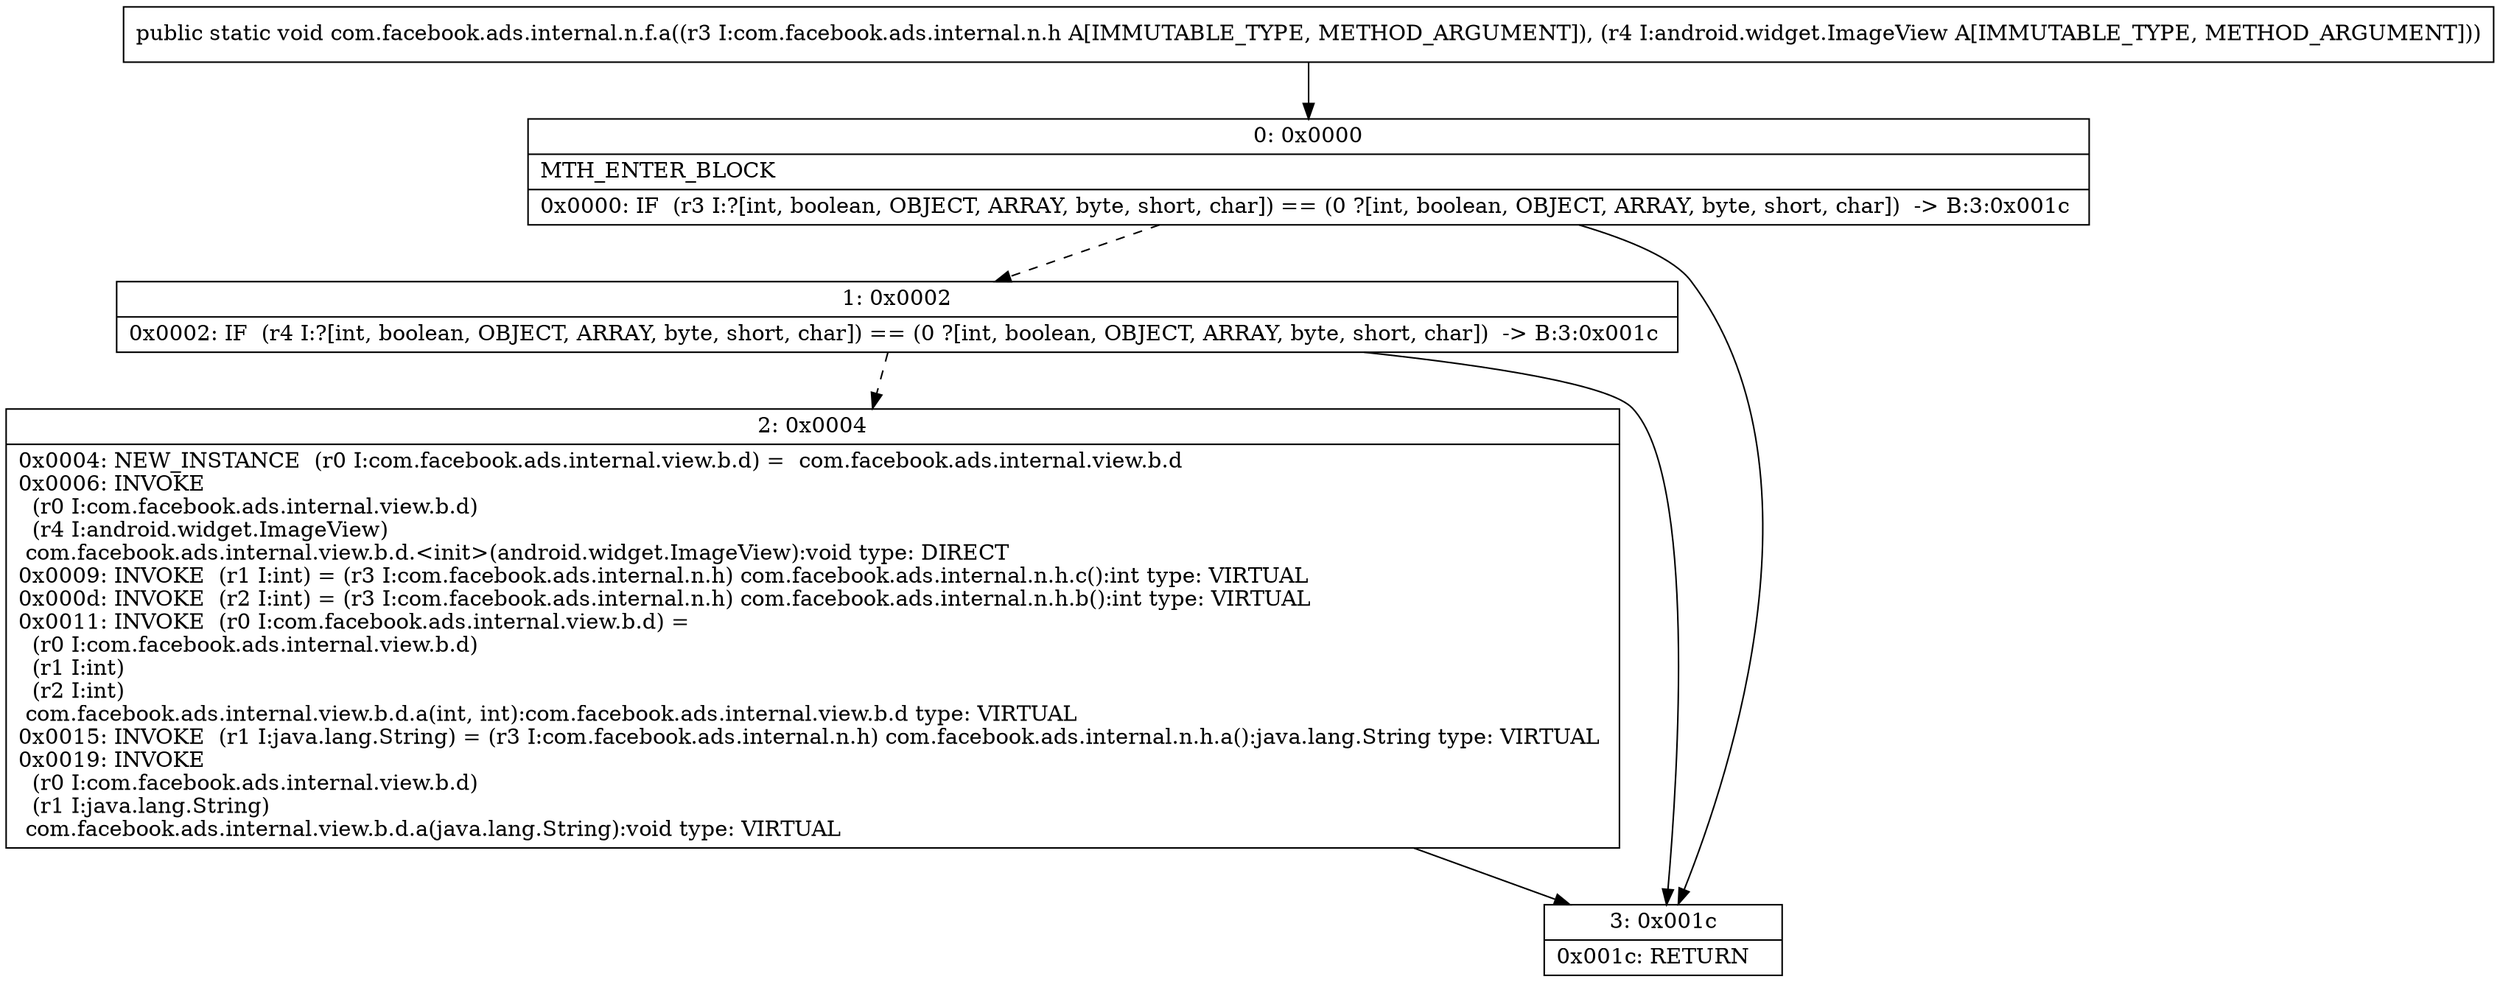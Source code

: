 digraph "CFG forcom.facebook.ads.internal.n.f.a(Lcom\/facebook\/ads\/internal\/n\/h;Landroid\/widget\/ImageView;)V" {
Node_0 [shape=record,label="{0\:\ 0x0000|MTH_ENTER_BLOCK\l|0x0000: IF  (r3 I:?[int, boolean, OBJECT, ARRAY, byte, short, char]) == (0 ?[int, boolean, OBJECT, ARRAY, byte, short, char])  \-\> B:3:0x001c \l}"];
Node_1 [shape=record,label="{1\:\ 0x0002|0x0002: IF  (r4 I:?[int, boolean, OBJECT, ARRAY, byte, short, char]) == (0 ?[int, boolean, OBJECT, ARRAY, byte, short, char])  \-\> B:3:0x001c \l}"];
Node_2 [shape=record,label="{2\:\ 0x0004|0x0004: NEW_INSTANCE  (r0 I:com.facebook.ads.internal.view.b.d) =  com.facebook.ads.internal.view.b.d \l0x0006: INVOKE  \l  (r0 I:com.facebook.ads.internal.view.b.d)\l  (r4 I:android.widget.ImageView)\l com.facebook.ads.internal.view.b.d.\<init\>(android.widget.ImageView):void type: DIRECT \l0x0009: INVOKE  (r1 I:int) = (r3 I:com.facebook.ads.internal.n.h) com.facebook.ads.internal.n.h.c():int type: VIRTUAL \l0x000d: INVOKE  (r2 I:int) = (r3 I:com.facebook.ads.internal.n.h) com.facebook.ads.internal.n.h.b():int type: VIRTUAL \l0x0011: INVOKE  (r0 I:com.facebook.ads.internal.view.b.d) = \l  (r0 I:com.facebook.ads.internal.view.b.d)\l  (r1 I:int)\l  (r2 I:int)\l com.facebook.ads.internal.view.b.d.a(int, int):com.facebook.ads.internal.view.b.d type: VIRTUAL \l0x0015: INVOKE  (r1 I:java.lang.String) = (r3 I:com.facebook.ads.internal.n.h) com.facebook.ads.internal.n.h.a():java.lang.String type: VIRTUAL \l0x0019: INVOKE  \l  (r0 I:com.facebook.ads.internal.view.b.d)\l  (r1 I:java.lang.String)\l com.facebook.ads.internal.view.b.d.a(java.lang.String):void type: VIRTUAL \l}"];
Node_3 [shape=record,label="{3\:\ 0x001c|0x001c: RETURN   \l}"];
MethodNode[shape=record,label="{public static void com.facebook.ads.internal.n.f.a((r3 I:com.facebook.ads.internal.n.h A[IMMUTABLE_TYPE, METHOD_ARGUMENT]), (r4 I:android.widget.ImageView A[IMMUTABLE_TYPE, METHOD_ARGUMENT])) }"];
MethodNode -> Node_0;
Node_0 -> Node_1[style=dashed];
Node_0 -> Node_3;
Node_1 -> Node_2[style=dashed];
Node_1 -> Node_3;
Node_2 -> Node_3;
}

